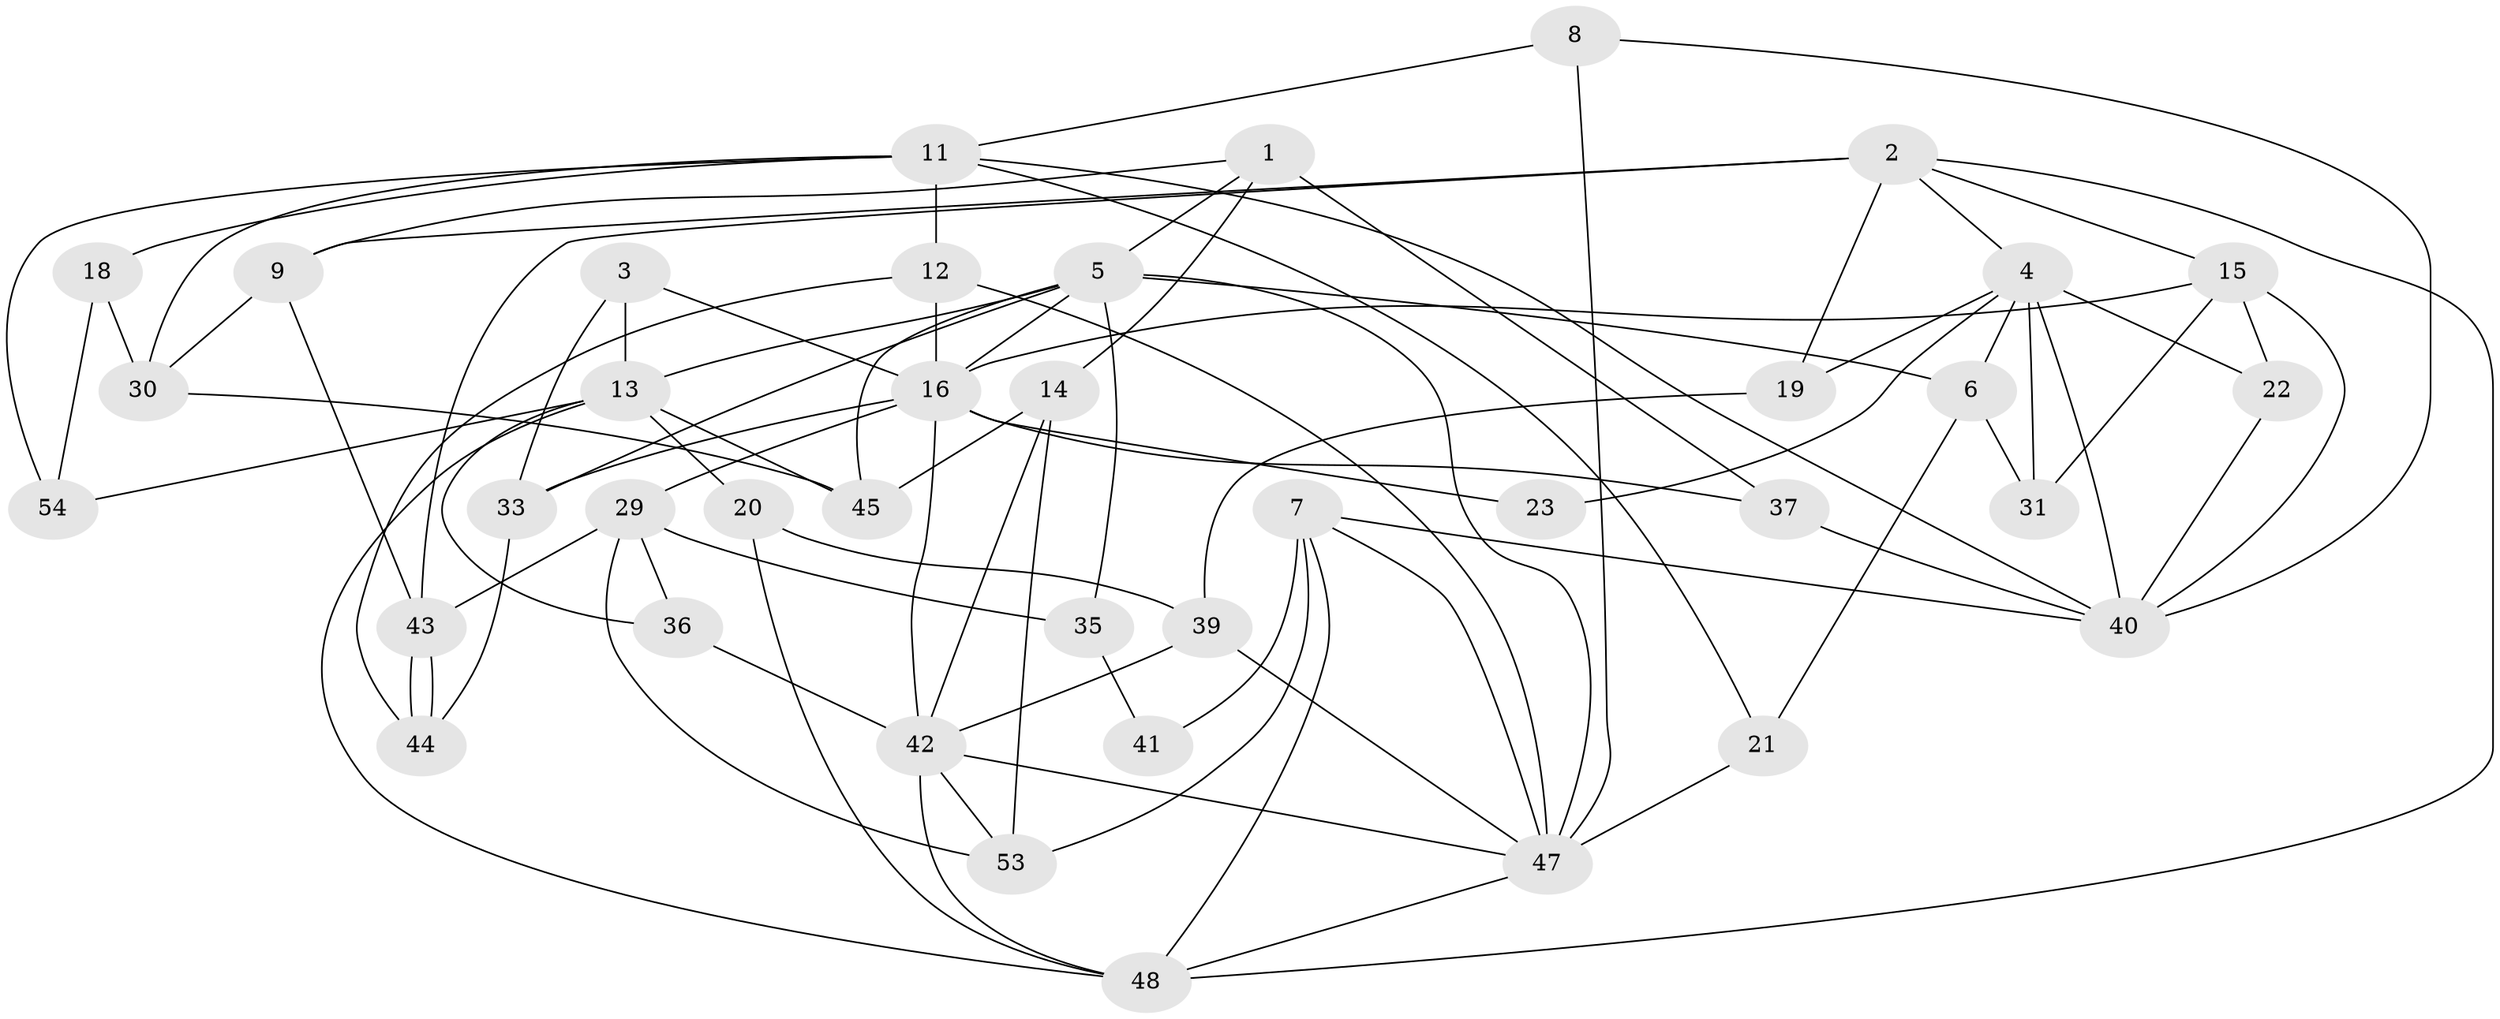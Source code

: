 // Generated by graph-tools (version 1.1) at 2025/52/02/27/25 19:52:03]
// undirected, 39 vertices, 88 edges
graph export_dot {
graph [start="1"]
  node [color=gray90,style=filled];
  1;
  2;
  3;
  4 [super="+25"];
  5 [super="+26"];
  6 [super="+10"];
  7;
  8;
  9;
  11 [super="+32"];
  12 [super="+28"];
  13 [super="+27"];
  14 [super="+50"];
  15;
  16 [super="+17"];
  18;
  19 [super="+38"];
  20;
  21 [super="+24"];
  22 [super="+34"];
  23;
  29 [super="+55"];
  30;
  31;
  33;
  35;
  36;
  37;
  39 [super="+56"];
  40 [super="+57"];
  41;
  42 [super="+52"];
  43 [super="+46"];
  44;
  45;
  47 [super="+49"];
  48 [super="+51"];
  53;
  54;
  1 -- 9;
  1 -- 5;
  1 -- 14;
  1 -- 37;
  2 -- 15;
  2 -- 4;
  2 -- 9;
  2 -- 48;
  2 -- 19;
  2 -- 43;
  3 -- 33;
  3 -- 13;
  3 -- 16;
  4 -- 23;
  4 -- 22 [weight=2];
  4 -- 19;
  4 -- 6;
  4 -- 31;
  4 -- 40;
  5 -- 33;
  5 -- 35;
  5 -- 47;
  5 -- 16;
  5 -- 45;
  5 -- 6;
  5 -- 13;
  6 -- 21 [weight=2];
  6 -- 31;
  7 -- 40;
  7 -- 47;
  7 -- 41;
  7 -- 48;
  7 -- 53;
  8 -- 47;
  8 -- 11;
  8 -- 40;
  9 -- 43;
  9 -- 30;
  11 -- 40;
  11 -- 54;
  11 -- 18;
  11 -- 30;
  11 -- 21;
  11 -- 12;
  12 -- 47;
  12 -- 44;
  12 -- 16;
  13 -- 36;
  13 -- 54;
  13 -- 48;
  13 -- 20;
  13 -- 45;
  14 -- 45;
  14 -- 42;
  14 -- 53;
  15 -- 40;
  15 -- 31;
  15 -- 16;
  15 -- 22 [weight=2];
  16 -- 29;
  16 -- 33;
  16 -- 37;
  16 -- 42;
  16 -- 23;
  18 -- 30;
  18 -- 54;
  19 -- 39;
  20 -- 48;
  20 -- 39;
  21 -- 47 [weight=3];
  22 -- 40;
  29 -- 53;
  29 -- 35;
  29 -- 36;
  29 -- 43;
  30 -- 45;
  33 -- 44;
  35 -- 41;
  36 -- 42;
  37 -- 40;
  39 -- 47;
  39 -- 42;
  42 -- 47 [weight=2];
  42 -- 48;
  42 -- 53;
  43 -- 44;
  43 -- 44;
  47 -- 48;
}
